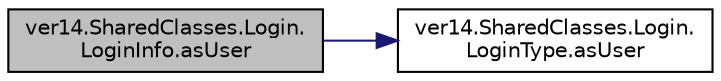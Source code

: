 digraph "ver14.SharedClasses.Login.LoginInfo.asUser"
{
 // LATEX_PDF_SIZE
  edge [fontname="Helvetica",fontsize="10",labelfontname="Helvetica",labelfontsize="10"];
  node [fontname="Helvetica",fontsize="10",shape=record];
  rankdir="LR";
  Node1 [label="ver14.SharedClasses.Login.\lLoginInfo.asUser",height=0.2,width=0.4,color="black", fillcolor="grey75", style="filled", fontcolor="black",tooltip=" "];
  Node1 -> Node2 [color="midnightblue",fontsize="10",style="solid",fontname="Helvetica"];
  Node2 [label="ver14.SharedClasses.Login.\lLoginType.asUser",height=0.2,width=0.4,color="black", fillcolor="white", style="filled",URL="$enumver14_1_1_shared_classes_1_1_login_1_1_login_type.html#a1fa210c2159fdabbdea036ebd48d020a",tooltip=" "];
}
